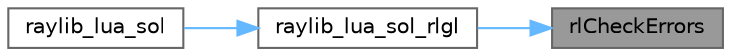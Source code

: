 digraph "rlCheckErrors"
{
 // LATEX_PDF_SIZE
  bgcolor="transparent";
  edge [fontname=Helvetica,fontsize=10,labelfontname=Helvetica,labelfontsize=10];
  node [fontname=Helvetica,fontsize=10,shape=box,height=0.2,width=0.4];
  rankdir="RL";
  Node1 [id="Node000001",label="rlCheckErrors",height=0.2,width=0.4,color="gray40", fillcolor="grey60", style="filled", fontcolor="black",tooltip=" "];
  Node1 -> Node2 [id="edge1_Node000001_Node000002",dir="back",color="steelblue1",style="solid",tooltip=" "];
  Node2 [id="Node000002",label="raylib_lua_sol_rlgl",height=0.2,width=0.4,color="grey40", fillcolor="white", style="filled",URL="$raylib-lua-sol-rlgl_8hpp.html#ae0197f752085d8aeb1021af77dcd71d4",tooltip=" "];
  Node2 -> Node3 [id="edge2_Node000002_Node000003",dir="back",color="steelblue1",style="solid",tooltip=" "];
  Node3 [id="Node000003",label="raylib_lua_sol",height=0.2,width=0.4,color="grey40", fillcolor="white", style="filled",URL="$raylib-lua-sol_8hpp.html#a1954034654ce07ec21e2cfb406df9c2e",tooltip=" "];
}
